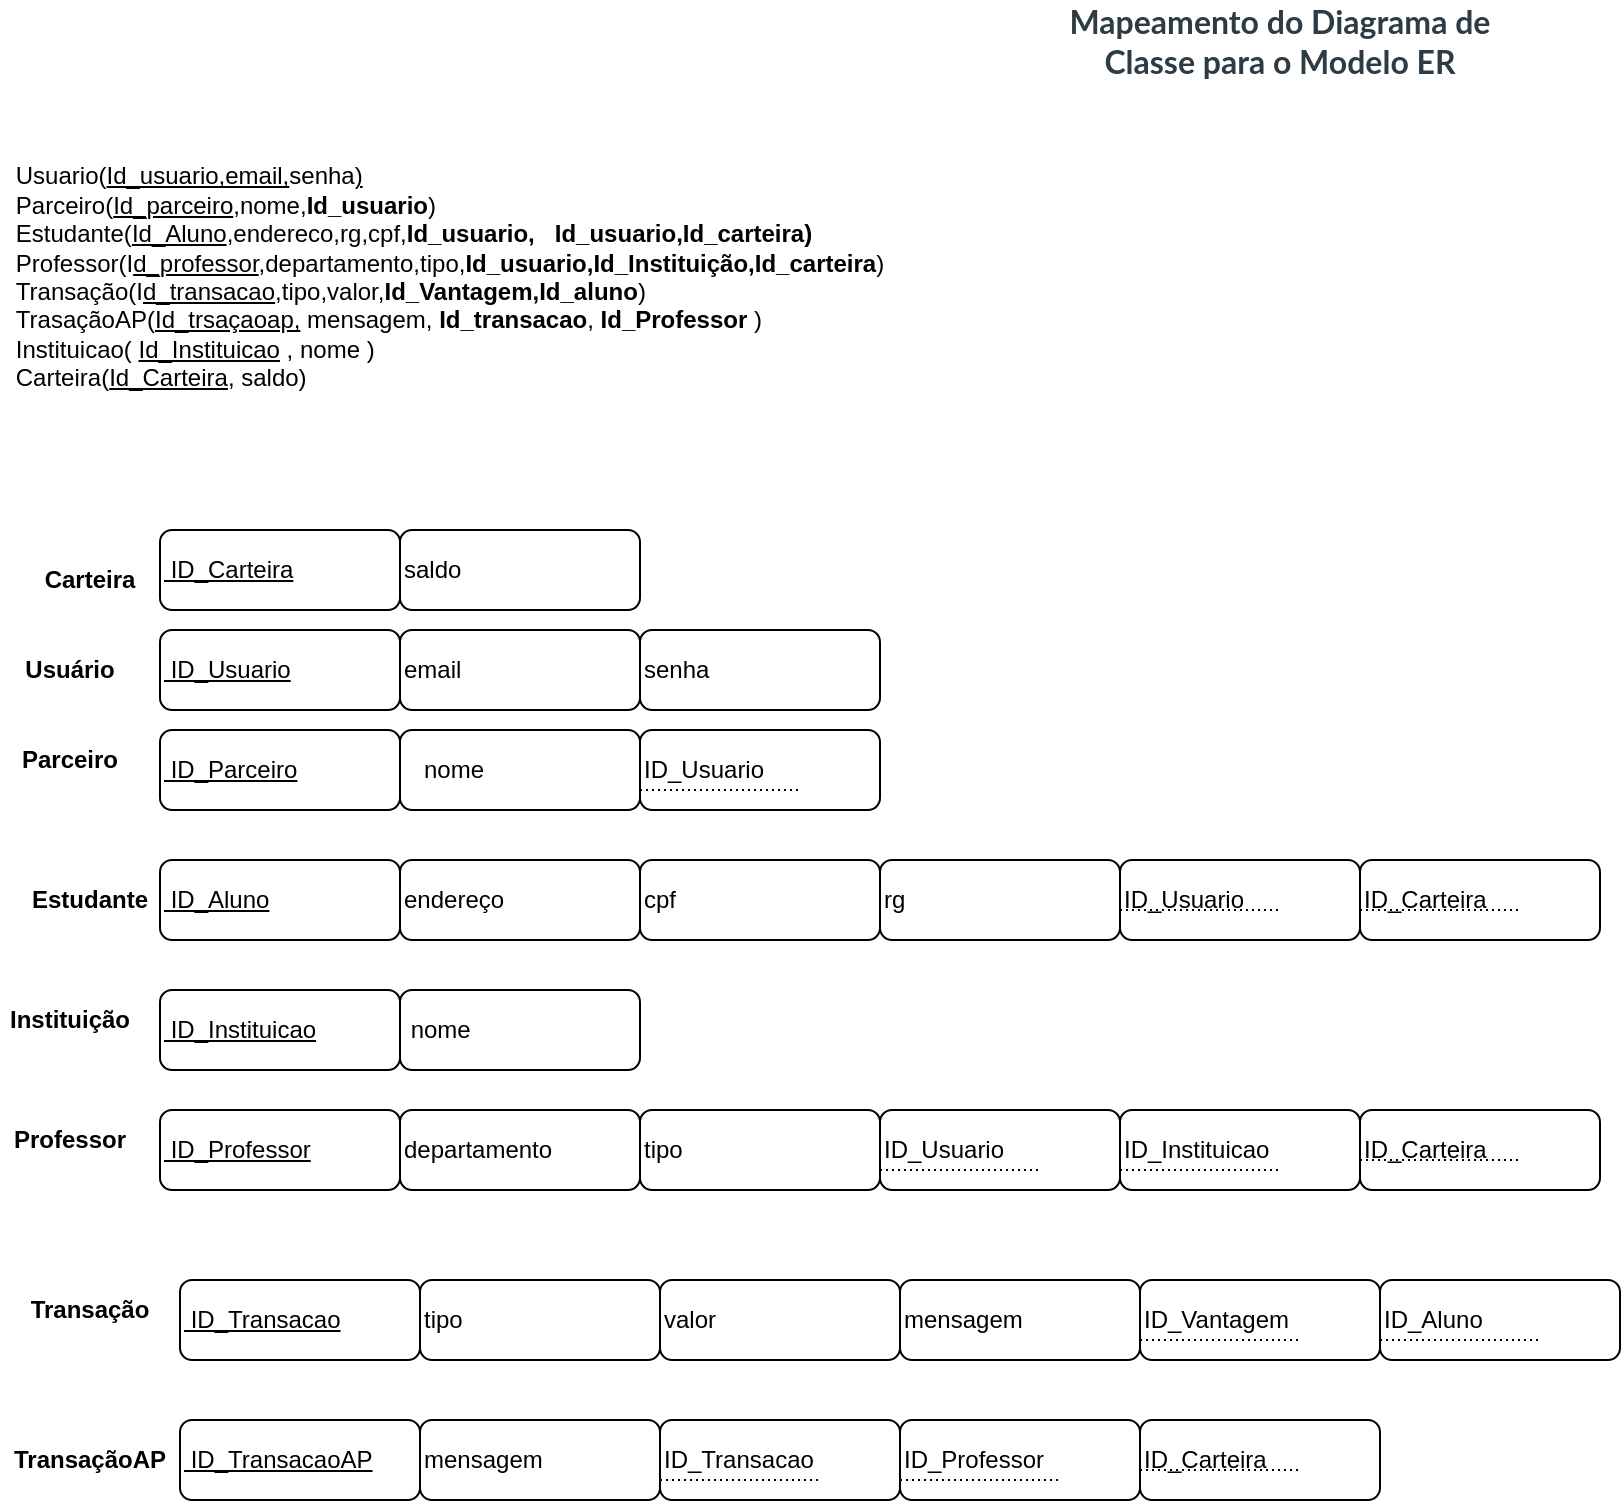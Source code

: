<mxfile version="15.6.3" type="device"><diagram id="i0CUYAkblMfwdsoPsrxS" name="Page-1"><mxGraphModel dx="1278" dy="547" grid="1" gridSize="10" guides="1" tooltips="1" connect="1" arrows="1" fold="1" page="1" pageScale="1" pageWidth="827" pageHeight="1169" math="0" shadow="0"><root><mxCell id="0"/><mxCell id="1" parent="0"/><mxCell id="iktnJj4b6yL8fsPrejDB-4" value="&lt;div style=&quot;text-align: left&quot;&gt;&lt;span&gt;Usuario(&lt;/span&gt;&lt;u&gt;Id_usuario,email,&lt;/u&gt;&lt;span&gt;senha&lt;/span&gt;&lt;u&gt;)&lt;/u&gt;&lt;/div&gt;&lt;div style=&quot;text-align: left&quot;&gt;Parceiro(&lt;u&gt;Id_parceiro&lt;/u&gt;,nome,&lt;b&gt;Id_usuario&lt;/b&gt;)&lt;/div&gt;&lt;div style=&quot;text-align: left&quot;&gt;Estudante(&lt;u&gt;Id_Aluno&lt;/u&gt;,endereco,rg,cpf,&lt;b&gt;Id_usuario,&amp;nbsp; &amp;nbsp;&lt;/b&gt;&lt;b style=&quot;text-align: justify&quot;&gt;Id_usuario,&lt;/b&gt;&lt;b style=&quot;text-align: justify&quot;&gt;Id_carteira&lt;/b&gt;&lt;b style=&quot;text-align: justify&quot;&gt;)&lt;/b&gt;&lt;/div&gt;&lt;div style=&quot;text-align: left&quot;&gt;Professor(I&lt;u&gt;d_professor&lt;/u&gt;,departamento,tipo,&lt;b&gt;Id_usuario,Id_Instituição,Id_carteira&lt;/b&gt;)&lt;/div&gt;&lt;div style=&quot;text-align: left&quot;&gt;Transação(I&lt;u&gt;d_transacao&lt;/u&gt;,tipo,valor,&lt;b&gt;Id_Vantagem,Id_aluno&lt;/b&gt;)&lt;/div&gt;&lt;div style=&quot;text-align: left&quot;&gt;TrasaçãoAP(&lt;u&gt;Id_trsaçaoap,&lt;/u&gt; mensagem, &lt;b&gt;Id_transacao&lt;/b&gt;,&amp;nbsp;&lt;b&gt;Id_Professor&amp;nbsp;&lt;/b&gt;)&lt;/div&gt;&lt;div style=&quot;text-align: left&quot;&gt;Instituicao( &lt;u&gt;Id_Instituicao&lt;/u&gt; , nome )&lt;/div&gt;&lt;div style=&quot;text-align: left&quot;&gt;Carteira(&lt;u&gt;Id_Carteira&lt;/u&gt;, saldo)&lt;/div&gt;&lt;div style=&quot;text-align: left&quot;&gt;&lt;br&gt;&lt;/div&gt;&lt;div style=&quot;text-align: left&quot;&gt;&lt;br&gt;&lt;/div&gt;&lt;div style=&quot;text-align: left&quot;&gt;&lt;span&gt;&lt;br&gt;&lt;/span&gt;&lt;/div&gt;" style="text;html=1;strokeColor=none;fillColor=none;align=center;verticalAlign=middle;whiteSpace=wrap;rounded=0;" parent="1" vertex="1"><mxGeometry y="70" width="450" height="250" as="geometry"/></mxCell><mxCell id="iktnJj4b6yL8fsPrejDB-5" value="&lt;u&gt;&amp;nbsp;ID_Parceiro&lt;/u&gt;" style="rounded=1;whiteSpace=wrap;html=1;align=left;" parent="1" vertex="1"><mxGeometry x="80" y="400" width="120" height="40" as="geometry"/></mxCell><mxCell id="iktnJj4b6yL8fsPrejDB-10" value="&amp;nbsp; &amp;nbsp;nome" style="rounded=1;whiteSpace=wrap;html=1;align=left;" parent="1" vertex="1"><mxGeometry x="200" y="400" width="120" height="40" as="geometry"/></mxCell><mxCell id="iktnJj4b6yL8fsPrejDB-11" value="ID_Usuario" style="rounded=1;whiteSpace=wrap;html=1;align=left;" parent="1" vertex="1"><mxGeometry x="320" y="400" width="120" height="40" as="geometry"/></mxCell><mxCell id="iktnJj4b6yL8fsPrejDB-12" value="" style="endArrow=none;html=1;rounded=0;dashed=1;dashPattern=1 2;exitX=0;exitY=0.75;exitDx=0;exitDy=0;" parent="1" source="iktnJj4b6yL8fsPrejDB-11" edge="1"><mxGeometry relative="1" as="geometry"><mxPoint x="330" y="430" as="sourcePoint"/><mxPoint x="400" y="430" as="targetPoint"/></mxGeometry></mxCell><mxCell id="iktnJj4b6yL8fsPrejDB-17" value="&lt;b&gt;Parceiro&lt;/b&gt;" style="text;html=1;strokeColor=none;fillColor=none;align=center;verticalAlign=middle;whiteSpace=wrap;rounded=0;" parent="1" vertex="1"><mxGeometry y="400" width="70" height="30" as="geometry"/></mxCell><mxCell id="iktnJj4b6yL8fsPrejDB-18" value="&lt;u&gt;&amp;nbsp;ID_Usuario&lt;/u&gt;" style="rounded=1;whiteSpace=wrap;html=1;align=left;" parent="1" vertex="1"><mxGeometry x="80" y="350" width="120" height="40" as="geometry"/></mxCell><mxCell id="iktnJj4b6yL8fsPrejDB-19" value="email" style="rounded=1;whiteSpace=wrap;html=1;align=left;" parent="1" vertex="1"><mxGeometry x="200" y="350" width="120" height="40" as="geometry"/></mxCell><mxCell id="iktnJj4b6yL8fsPrejDB-21" value="&lt;b&gt;Usuário&lt;/b&gt;" style="text;html=1;strokeColor=none;fillColor=none;align=center;verticalAlign=middle;whiteSpace=wrap;rounded=0;" parent="1" vertex="1"><mxGeometry y="355" width="70" height="30" as="geometry"/></mxCell><mxCell id="iktnJj4b6yL8fsPrejDB-22" value="&lt;u&gt;&amp;nbsp;ID_Aluno&lt;/u&gt;" style="rounded=1;whiteSpace=wrap;html=1;align=left;" parent="1" vertex="1"><mxGeometry x="80" y="465" width="120" height="40" as="geometry"/></mxCell><mxCell id="iktnJj4b6yL8fsPrejDB-23" value="endereço" style="rounded=1;whiteSpace=wrap;html=1;align=left;" parent="1" vertex="1"><mxGeometry x="200" y="465" width="120" height="40" as="geometry"/></mxCell><mxCell id="iktnJj4b6yL8fsPrejDB-24" value="ID_Usuario" style="rounded=1;whiteSpace=wrap;html=1;align=left;" parent="1" vertex="1"><mxGeometry x="560" y="465" width="120" height="40" as="geometry"/></mxCell><mxCell id="iktnJj4b6yL8fsPrejDB-25" value="&lt;b&gt;Estudante&lt;/b&gt;" style="text;html=1;strokeColor=none;fillColor=none;align=center;verticalAlign=middle;whiteSpace=wrap;rounded=0;" parent="1" vertex="1"><mxGeometry x="10" y="470" width="70" height="30" as="geometry"/></mxCell><mxCell id="iktnJj4b6yL8fsPrejDB-26" value="cpf" style="rounded=1;whiteSpace=wrap;html=1;align=left;" parent="1" vertex="1"><mxGeometry x="320" y="465" width="120" height="40" as="geometry"/></mxCell><mxCell id="iktnJj4b6yL8fsPrejDB-27" value="rg" style="rounded=1;whiteSpace=wrap;html=1;align=left;" parent="1" vertex="1"><mxGeometry x="440" y="465" width="120" height="40" as="geometry"/></mxCell><mxCell id="iktnJj4b6yL8fsPrejDB-31" value="" style="endArrow=none;html=1;rounded=0;dashed=1;dashPattern=1 2;exitX=0;exitY=0.75;exitDx=0;exitDy=0;" parent="1" edge="1"><mxGeometry relative="1" as="geometry"><mxPoint x="560" y="490" as="sourcePoint"/><mxPoint x="640" y="490" as="targetPoint"/></mxGeometry></mxCell><mxCell id="iktnJj4b6yL8fsPrejDB-32" value="&lt;u&gt;&amp;nbsp;ID_Professor&lt;/u&gt;" style="rounded=1;whiteSpace=wrap;html=1;align=left;" parent="1" vertex="1"><mxGeometry x="80" y="590" width="120" height="40" as="geometry"/></mxCell><mxCell id="iktnJj4b6yL8fsPrejDB-33" value="departamento" style="rounded=1;whiteSpace=wrap;html=1;align=left;" parent="1" vertex="1"><mxGeometry x="200" y="590" width="120" height="40" as="geometry"/></mxCell><mxCell id="iktnJj4b6yL8fsPrejDB-37" value="&lt;b&gt;Professor&lt;/b&gt;" style="text;html=1;strokeColor=none;fillColor=none;align=center;verticalAlign=middle;whiteSpace=wrap;rounded=0;" parent="1" vertex="1"><mxGeometry y="590" width="70" height="30" as="geometry"/></mxCell><mxCell id="iktnJj4b6yL8fsPrejDB-38" value="ID_Usuario" style="rounded=1;whiteSpace=wrap;html=1;align=left;" parent="1" vertex="1"><mxGeometry x="440" y="590" width="120" height="40" as="geometry"/></mxCell><mxCell id="iktnJj4b6yL8fsPrejDB-39" value="ID_Instituicao" style="rounded=1;whiteSpace=wrap;html=1;align=left;" parent="1" vertex="1"><mxGeometry x="560" y="590" width="120" height="40" as="geometry"/></mxCell><mxCell id="iktnJj4b6yL8fsPrejDB-40" value="" style="endArrow=none;html=1;rounded=0;dashed=1;dashPattern=1 2;exitX=0;exitY=0.75;exitDx=0;exitDy=0;" parent="1" edge="1"><mxGeometry relative="1" as="geometry"><mxPoint x="560" y="620" as="sourcePoint"/><mxPoint x="640" y="620" as="targetPoint"/></mxGeometry></mxCell><mxCell id="iktnJj4b6yL8fsPrejDB-41" value="&lt;b&gt;Instituição&lt;/b&gt;" style="text;html=1;strokeColor=none;fillColor=none;align=center;verticalAlign=middle;whiteSpace=wrap;rounded=0;" parent="1" vertex="1"><mxGeometry y="530" width="70" height="30" as="geometry"/></mxCell><mxCell id="iktnJj4b6yL8fsPrejDB-42" value="&lt;u&gt;&amp;nbsp;ID_Instituicao&lt;/u&gt;" style="rounded=1;whiteSpace=wrap;html=1;align=left;" parent="1" vertex="1"><mxGeometry x="80" y="530" width="120" height="40" as="geometry"/></mxCell><mxCell id="iktnJj4b6yL8fsPrejDB-43" value="&amp;nbsp;nome" style="rounded=1;whiteSpace=wrap;html=1;align=left;" parent="1" vertex="1"><mxGeometry x="200" y="530" width="120" height="40" as="geometry"/></mxCell><mxCell id="iktnJj4b6yL8fsPrejDB-51" value="&lt;b&gt;Transação&lt;/b&gt;" style="text;html=1;strokeColor=none;fillColor=none;align=center;verticalAlign=middle;whiteSpace=wrap;rounded=0;" parent="1" vertex="1"><mxGeometry x="10" y="675" width="70" height="30" as="geometry"/></mxCell><mxCell id="iktnJj4b6yL8fsPrejDB-52" value="&lt;u&gt;&amp;nbsp;ID_Transacao&lt;/u&gt;" style="rounded=1;whiteSpace=wrap;html=1;align=left;" parent="1" vertex="1"><mxGeometry x="90" y="675" width="120" height="40" as="geometry"/></mxCell><mxCell id="iktnJj4b6yL8fsPrejDB-53" value="tipo" style="rounded=1;whiteSpace=wrap;html=1;align=left;" parent="1" vertex="1"><mxGeometry x="210" y="675" width="120" height="40" as="geometry"/></mxCell><mxCell id="iktnJj4b6yL8fsPrejDB-54" value="valor" style="rounded=1;whiteSpace=wrap;html=1;align=left;" parent="1" vertex="1"><mxGeometry x="330" y="675" width="120" height="40" as="geometry"/></mxCell><mxCell id="iktnJj4b6yL8fsPrejDB-55" value="mensagem" style="rounded=1;whiteSpace=wrap;html=1;align=left;" parent="1" vertex="1"><mxGeometry x="450" y="675" width="120" height="40" as="geometry"/></mxCell><mxCell id="iktnJj4b6yL8fsPrejDB-56" value="ID_Vantagem" style="rounded=1;whiteSpace=wrap;html=1;align=left;" parent="1" vertex="1"><mxGeometry x="570" y="675" width="120" height="40" as="geometry"/></mxCell><mxCell id="iktnJj4b6yL8fsPrejDB-57" value="" style="endArrow=none;html=1;rounded=0;dashed=1;dashPattern=1 2;exitX=0;exitY=0.75;exitDx=0;exitDy=0;" parent="1" edge="1"><mxGeometry relative="1" as="geometry"><mxPoint x="570" y="705" as="sourcePoint"/><mxPoint x="650" y="705" as="targetPoint"/></mxGeometry></mxCell><mxCell id="iktnJj4b6yL8fsPrejDB-58" value="ID_Aluno" style="rounded=1;whiteSpace=wrap;html=1;align=left;" parent="1" vertex="1"><mxGeometry x="690" y="675" width="120" height="40" as="geometry"/></mxCell><mxCell id="iktnJj4b6yL8fsPrejDB-59" value="" style="endArrow=none;html=1;rounded=0;dashed=1;dashPattern=1 2;exitX=0;exitY=0.75;exitDx=0;exitDy=0;" parent="1" edge="1"><mxGeometry relative="1" as="geometry"><mxPoint x="690" y="705" as="sourcePoint"/><mxPoint x="770" y="705" as="targetPoint"/></mxGeometry></mxCell><mxCell id="iktnJj4b6yL8fsPrejDB-60" value="&lt;b&gt;TransaçãoAP&lt;/b&gt;" style="text;html=1;strokeColor=none;fillColor=none;align=center;verticalAlign=middle;whiteSpace=wrap;rounded=0;" parent="1" vertex="1"><mxGeometry x="10" y="750" width="70" height="30" as="geometry"/></mxCell><mxCell id="iktnJj4b6yL8fsPrejDB-61" value="&lt;u&gt;&amp;nbsp;ID_TransacaoAP&lt;/u&gt;" style="rounded=1;whiteSpace=wrap;html=1;align=left;" parent="1" vertex="1"><mxGeometry x="90" y="745" width="120" height="40" as="geometry"/></mxCell><mxCell id="iktnJj4b6yL8fsPrejDB-62" value="mensagem" style="rounded=1;whiteSpace=wrap;html=1;align=left;" parent="1" vertex="1"><mxGeometry x="210" y="745" width="120" height="40" as="geometry"/></mxCell><mxCell id="iktnJj4b6yL8fsPrejDB-65" value="ID_Transacao" style="rounded=1;whiteSpace=wrap;html=1;align=left;" parent="1" vertex="1"><mxGeometry x="330" y="745" width="120" height="40" as="geometry"/></mxCell><mxCell id="iktnJj4b6yL8fsPrejDB-66" value="ID_Professor" style="rounded=1;whiteSpace=wrap;html=1;align=left;" parent="1" vertex="1"><mxGeometry x="450" y="745" width="120" height="40" as="geometry"/></mxCell><mxCell id="iktnJj4b6yL8fsPrejDB-67" value="" style="endArrow=none;html=1;rounded=0;dashed=1;dashPattern=1 2;exitX=0;exitY=0.75;exitDx=0;exitDy=0;" parent="1" edge="1"><mxGeometry relative="1" as="geometry"><mxPoint x="330" y="775" as="sourcePoint"/><mxPoint x="410" y="775" as="targetPoint"/></mxGeometry></mxCell><mxCell id="iktnJj4b6yL8fsPrejDB-68" value="" style="endArrow=none;html=1;rounded=0;dashed=1;dashPattern=1 2;exitX=0;exitY=0.75;exitDx=0;exitDy=0;" parent="1" edge="1"><mxGeometry relative="1" as="geometry"><mxPoint x="700" y="715" as="sourcePoint"/><mxPoint x="780" y="715" as="targetPoint"/></mxGeometry></mxCell><mxCell id="iktnJj4b6yL8fsPrejDB-69" value="" style="endArrow=none;html=1;rounded=0;dashed=1;dashPattern=1 2;exitX=0;exitY=0.75;exitDx=0;exitDy=0;" parent="1" edge="1"><mxGeometry relative="1" as="geometry"><mxPoint x="450" y="775" as="sourcePoint"/><mxPoint x="530" y="775" as="targetPoint"/></mxGeometry></mxCell><mxCell id="iktnJj4b6yL8fsPrejDB-71" value="&lt;span style=&quot;color: rgb(45 , 59 , 69) ; font-family: &amp;#34;lato extended&amp;#34; , &amp;#34;lato&amp;#34; , &amp;#34;helvetica neue&amp;#34; , &amp;#34;helvetica&amp;#34; , &amp;#34;arial&amp;#34; , sans-serif ; font-size: 16px ; background-color: rgb(255 , 255 , 255)&quot;&gt;&lt;b&gt;Mapeamento do Diagrama de Classe para o Modelo ER&lt;/b&gt;&lt;/span&gt;" style="text;html=1;strokeColor=none;fillColor=none;align=center;verticalAlign=middle;whiteSpace=wrap;rounded=0;" parent="1" vertex="1"><mxGeometry x="510" y="40" width="260" height="30" as="geometry"/></mxCell><mxCell id="RBWZ7vKVBUjhgE34YATt-1" value="senha" style="rounded=1;whiteSpace=wrap;html=1;align=left;" vertex="1" parent="1"><mxGeometry x="320" y="350" width="120" height="40" as="geometry"/></mxCell><mxCell id="RBWZ7vKVBUjhgE34YATt-2" value="tipo" style="rounded=1;whiteSpace=wrap;html=1;align=left;" vertex="1" parent="1"><mxGeometry x="320" y="590" width="120" height="40" as="geometry"/></mxCell><mxCell id="RBWZ7vKVBUjhgE34YATt-3" value="" style="endArrow=none;html=1;rounded=0;dashed=1;dashPattern=1 2;exitX=0;exitY=0.75;exitDx=0;exitDy=0;" edge="1" parent="1"><mxGeometry relative="1" as="geometry"><mxPoint x="440" y="620" as="sourcePoint"/><mxPoint x="520" y="620" as="targetPoint"/></mxGeometry></mxCell><mxCell id="RBWZ7vKVBUjhgE34YATt-5" value="&lt;b&gt;Carteira&lt;/b&gt;" style="text;html=1;strokeColor=none;fillColor=none;align=center;verticalAlign=middle;whiteSpace=wrap;rounded=0;" vertex="1" parent="1"><mxGeometry x="10" y="310" width="70" height="30" as="geometry"/></mxCell><mxCell id="RBWZ7vKVBUjhgE34YATt-6" value="&lt;u&gt;&amp;nbsp;ID_Carteira&lt;/u&gt;" style="rounded=1;whiteSpace=wrap;html=1;align=left;" vertex="1" parent="1"><mxGeometry x="80" y="300" width="120" height="40" as="geometry"/></mxCell><mxCell id="RBWZ7vKVBUjhgE34YATt-7" value="saldo" style="rounded=1;whiteSpace=wrap;html=1;align=left;" vertex="1" parent="1"><mxGeometry x="200" y="300" width="120" height="40" as="geometry"/></mxCell><mxCell id="RBWZ7vKVBUjhgE34YATt-8" value="ID_Carteira" style="rounded=1;whiteSpace=wrap;html=1;align=left;" vertex="1" parent="1"><mxGeometry x="680" y="465" width="120" height="40" as="geometry"/></mxCell><mxCell id="RBWZ7vKVBUjhgE34YATt-9" value="" style="endArrow=none;html=1;rounded=0;dashed=1;dashPattern=1 2;exitX=0;exitY=0.75;exitDx=0;exitDy=0;" edge="1" parent="1"><mxGeometry relative="1" as="geometry"><mxPoint x="680" y="490" as="sourcePoint"/><mxPoint x="760" y="490" as="targetPoint"/></mxGeometry></mxCell><mxCell id="RBWZ7vKVBUjhgE34YATt-10" value="ID_Carteira" style="rounded=1;whiteSpace=wrap;html=1;align=left;" vertex="1" parent="1"><mxGeometry x="680" y="590" width="120" height="40" as="geometry"/></mxCell><mxCell id="RBWZ7vKVBUjhgE34YATt-11" value="" style="endArrow=none;html=1;rounded=0;dashed=1;dashPattern=1 2;exitX=0;exitY=0.75;exitDx=0;exitDy=0;" edge="1" parent="1"><mxGeometry relative="1" as="geometry"><mxPoint x="680" y="615" as="sourcePoint"/><mxPoint x="760" y="615" as="targetPoint"/></mxGeometry></mxCell><mxCell id="RBWZ7vKVBUjhgE34YATt-12" value="ID_Carteira" style="rounded=1;whiteSpace=wrap;html=1;align=left;" vertex="1" parent="1"><mxGeometry x="570" y="745" width="120" height="40" as="geometry"/></mxCell><mxCell id="RBWZ7vKVBUjhgE34YATt-13" value="" style="endArrow=none;html=1;rounded=0;dashed=1;dashPattern=1 2;exitX=0;exitY=0.75;exitDx=0;exitDy=0;" edge="1" parent="1"><mxGeometry relative="1" as="geometry"><mxPoint x="570" y="770" as="sourcePoint"/><mxPoint x="650" y="770" as="targetPoint"/></mxGeometry></mxCell></root></mxGraphModel></diagram></mxfile>